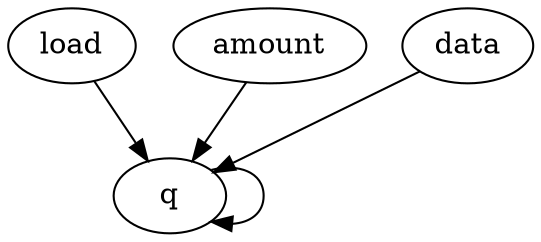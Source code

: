 digraph "" {
	load -> q	[weight=2.0];
	q -> q	[weight=1.0];
	amount -> q	[weight=1.0];
	data -> q	[weight=1.0];
}

